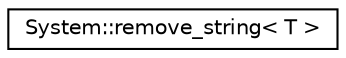 digraph G
{
  edge [fontname="Helvetica",fontsize="10",labelfontname="Helvetica",labelfontsize="10"];
  node [fontname="Helvetica",fontsize="10",shape=record];
  rankdir="LR";
  Node1 [label="System::remove_string\< T \>",height=0.2,width=0.4,color="black", fillcolor="white", style="filled",URL="$struct_system_1_1remove__string.html"];
}
